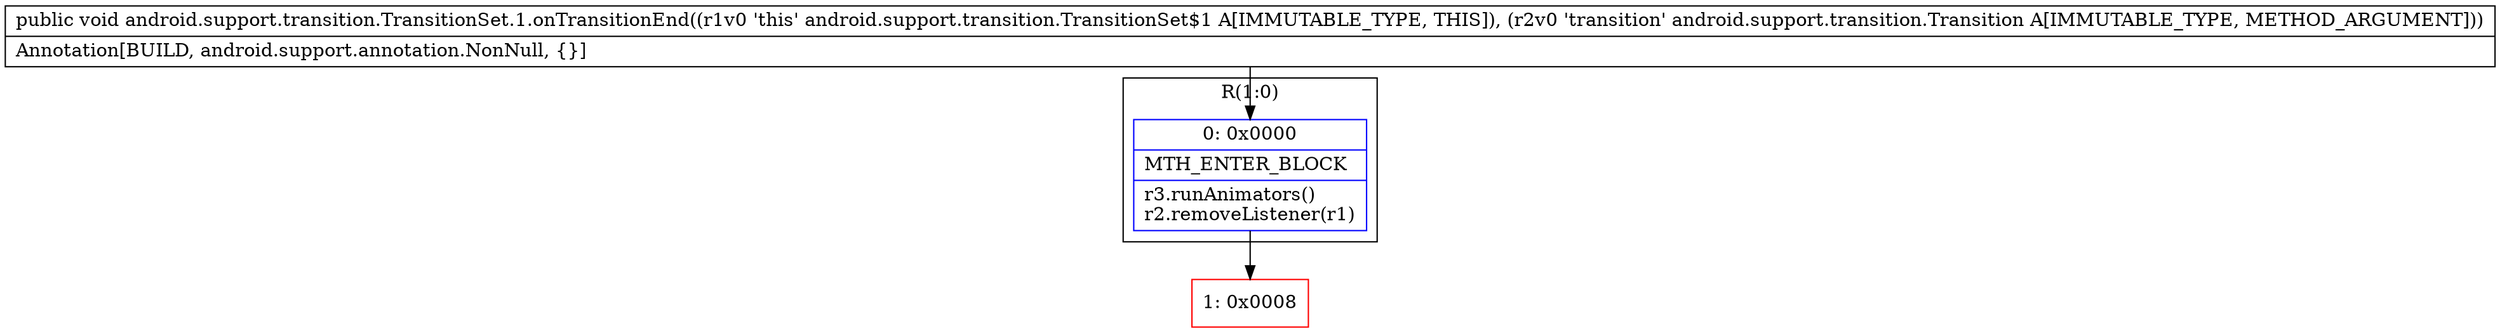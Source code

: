 digraph "CFG forandroid.support.transition.TransitionSet.1.onTransitionEnd(Landroid\/support\/transition\/Transition;)V" {
subgraph cluster_Region_1517582854 {
label = "R(1:0)";
node [shape=record,color=blue];
Node_0 [shape=record,label="{0\:\ 0x0000|MTH_ENTER_BLOCK\l|r3.runAnimators()\lr2.removeListener(r1)\l}"];
}
Node_1 [shape=record,color=red,label="{1\:\ 0x0008}"];
MethodNode[shape=record,label="{public void android.support.transition.TransitionSet.1.onTransitionEnd((r1v0 'this' android.support.transition.TransitionSet$1 A[IMMUTABLE_TYPE, THIS]), (r2v0 'transition' android.support.transition.Transition A[IMMUTABLE_TYPE, METHOD_ARGUMENT]))  | Annotation[BUILD, android.support.annotation.NonNull, \{\}]\l}"];
MethodNode -> Node_0;
Node_0 -> Node_1;
}

